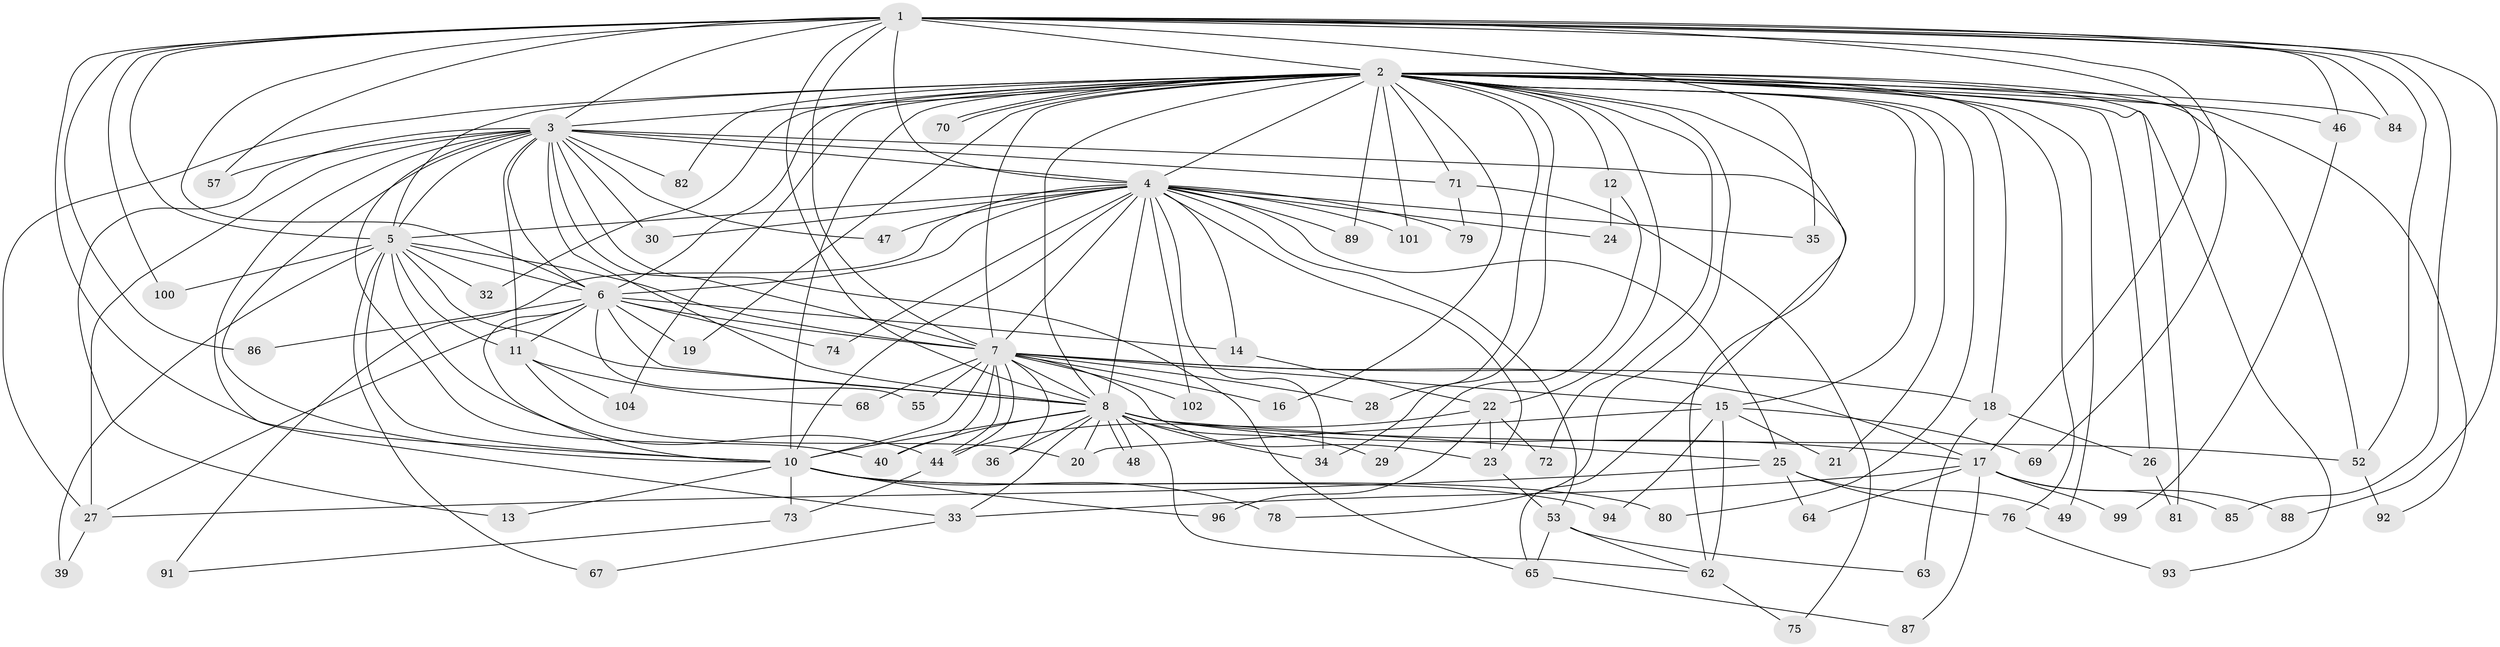 // Generated by graph-tools (version 1.1) at 2025/51/02/27/25 19:51:45]
// undirected, 80 vertices, 192 edges
graph export_dot {
graph [start="1"]
  node [color=gray90,style=filled];
  1 [super="+45"];
  2 [super="+9"];
  3 [super="+83"];
  4 [super="+77"];
  5 [super="+54"];
  6 [super="+41"];
  7 [super="+61"];
  8 [super="+103"];
  10 [super="+31"];
  11 [super="+56"];
  12;
  13;
  14;
  15 [super="+42"];
  16;
  17 [super="+38"];
  18;
  19;
  20;
  21;
  22 [super="+97"];
  23 [super="+37"];
  24;
  25 [super="+59"];
  26 [super="+98"];
  27 [super="+43"];
  28;
  29;
  30;
  32;
  33;
  34 [super="+60"];
  35;
  36;
  39;
  40 [super="+50"];
  44 [super="+51"];
  46;
  47;
  48;
  49;
  52 [super="+58"];
  53 [super="+95"];
  55;
  57;
  62 [super="+90"];
  63;
  64;
  65 [super="+66"];
  67;
  68;
  69;
  70;
  71;
  72;
  73;
  74;
  75;
  76;
  78;
  79;
  80;
  81;
  82;
  84;
  85;
  86;
  87;
  88;
  89;
  91;
  92;
  93;
  94;
  96;
  99;
  100;
  101;
  102;
  104;
  1 -- 2 [weight=2];
  1 -- 3;
  1 -- 4;
  1 -- 5;
  1 -- 6;
  1 -- 7;
  1 -- 8;
  1 -- 10 [weight=2];
  1 -- 17;
  1 -- 35;
  1 -- 46;
  1 -- 52;
  1 -- 57;
  1 -- 69;
  1 -- 84;
  1 -- 85;
  1 -- 86;
  1 -- 88;
  1 -- 100;
  2 -- 3 [weight=2];
  2 -- 4 [weight=2];
  2 -- 5 [weight=2];
  2 -- 6 [weight=2];
  2 -- 7 [weight=2];
  2 -- 8 [weight=2];
  2 -- 10 [weight=3];
  2 -- 12 [weight=2];
  2 -- 15;
  2 -- 16;
  2 -- 22;
  2 -- 26 [weight=2];
  2 -- 32;
  2 -- 46;
  2 -- 49;
  2 -- 70;
  2 -- 70;
  2 -- 71;
  2 -- 72;
  2 -- 78;
  2 -- 80;
  2 -- 81;
  2 -- 82;
  2 -- 89;
  2 -- 92;
  2 -- 101;
  2 -- 104;
  2 -- 76;
  2 -- 18;
  2 -- 19;
  2 -- 84;
  2 -- 21;
  2 -- 28;
  2 -- 93;
  2 -- 65;
  2 -- 34;
  2 -- 52;
  2 -- 27;
  3 -- 4;
  3 -- 5;
  3 -- 6;
  3 -- 7;
  3 -- 8;
  3 -- 10;
  3 -- 11;
  3 -- 13;
  3 -- 27;
  3 -- 30;
  3 -- 47;
  3 -- 57;
  3 -- 62;
  3 -- 65;
  3 -- 71;
  3 -- 82;
  3 -- 33;
  3 -- 40;
  4 -- 5;
  4 -- 6 [weight=2];
  4 -- 7;
  4 -- 8;
  4 -- 10 [weight=2];
  4 -- 14;
  4 -- 24;
  4 -- 25;
  4 -- 30;
  4 -- 34;
  4 -- 35;
  4 -- 47;
  4 -- 53;
  4 -- 74;
  4 -- 79;
  4 -- 91;
  4 -- 101;
  4 -- 102;
  4 -- 89;
  4 -- 23;
  5 -- 6;
  5 -- 7 [weight=3];
  5 -- 8;
  5 -- 10;
  5 -- 11;
  5 -- 32;
  5 -- 39;
  5 -- 67;
  5 -- 100;
  5 -- 44;
  6 -- 7;
  6 -- 8;
  6 -- 10;
  6 -- 14;
  6 -- 19;
  6 -- 27;
  6 -- 55;
  6 -- 74;
  6 -- 86;
  6 -- 11;
  7 -- 8;
  7 -- 10;
  7 -- 15;
  7 -- 16;
  7 -- 17;
  7 -- 18;
  7 -- 23;
  7 -- 28;
  7 -- 36;
  7 -- 40;
  7 -- 44;
  7 -- 44;
  7 -- 55;
  7 -- 68;
  7 -- 102;
  8 -- 10;
  8 -- 20;
  8 -- 25;
  8 -- 29;
  8 -- 33;
  8 -- 34;
  8 -- 36;
  8 -- 40;
  8 -- 48;
  8 -- 48;
  8 -- 52;
  8 -- 17;
  8 -- 62;
  10 -- 13;
  10 -- 73;
  10 -- 78;
  10 -- 80;
  10 -- 94;
  10 -- 96;
  11 -- 20;
  11 -- 104;
  11 -- 68;
  12 -- 24;
  12 -- 29;
  14 -- 22;
  15 -- 21;
  15 -- 62;
  15 -- 94;
  15 -- 20;
  15 -- 69;
  17 -- 33;
  17 -- 85;
  17 -- 87;
  17 -- 64;
  17 -- 99;
  17 -- 88;
  18 -- 26;
  18 -- 63;
  22 -- 23;
  22 -- 72;
  22 -- 96;
  22 -- 44;
  23 -- 53;
  25 -- 49;
  25 -- 76;
  25 -- 64;
  25 -- 27;
  26 -- 81;
  27 -- 39;
  33 -- 67;
  44 -- 73;
  46 -- 99;
  52 -- 92;
  53 -- 63;
  53 -- 65;
  53 -- 62;
  62 -- 75;
  65 -- 87;
  71 -- 75;
  71 -- 79;
  73 -- 91;
  76 -- 93;
}
